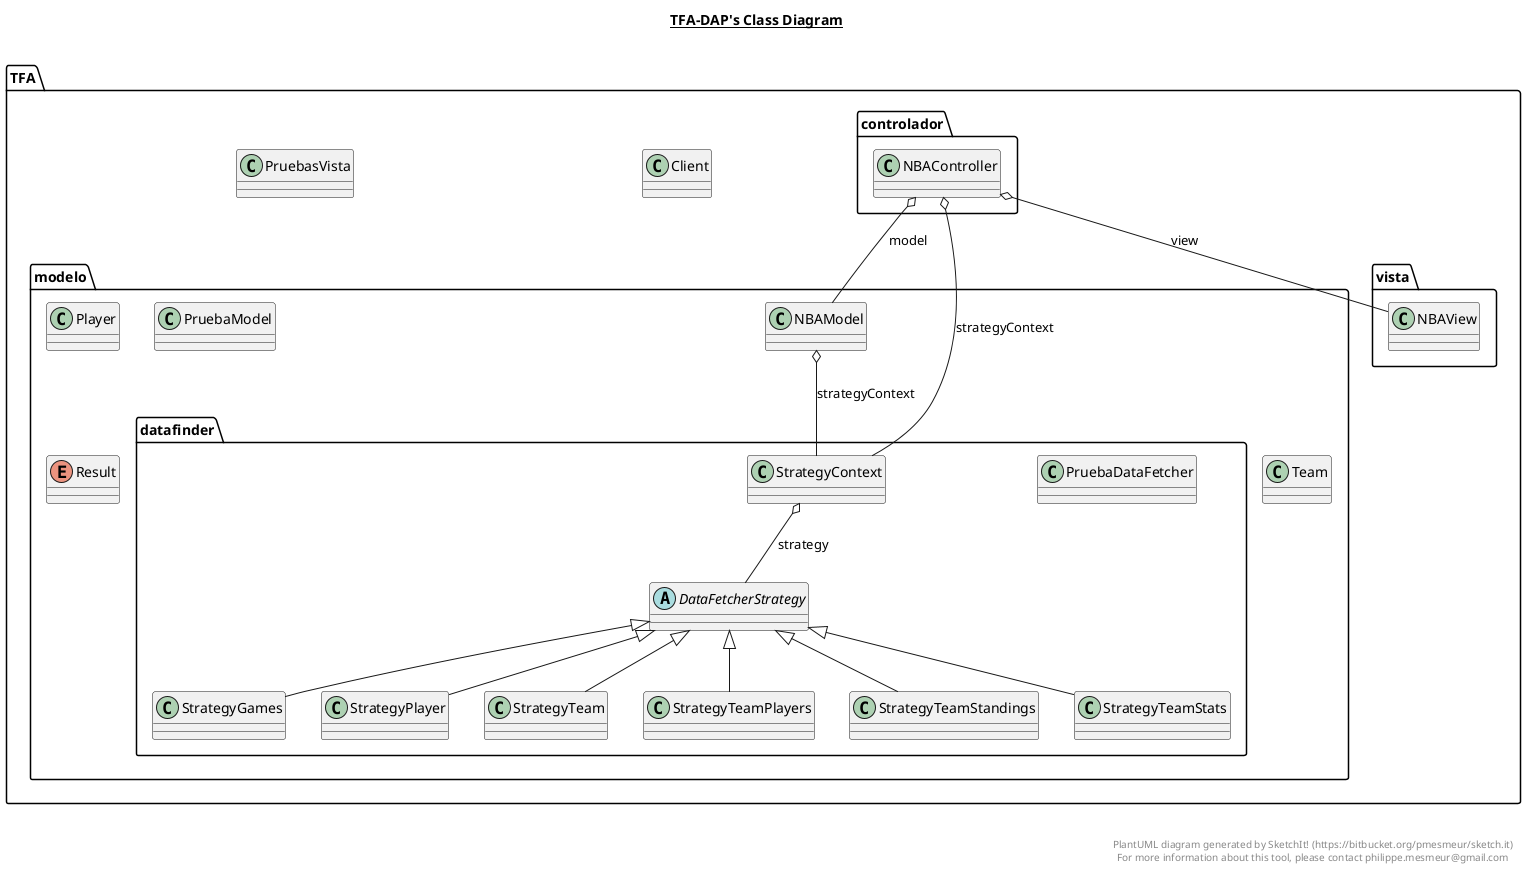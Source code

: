 @startuml

title __TFA-DAP's Class Diagram__\n

  namespace TFA {
    class TFA.Client {
    }
  }
  

  namespace TFA {
    class TFA.PruebasVista {
    }
  }
  

  namespace TFA {
    namespace controlador {
      class TFA.controlador.NBAController {
      }
    }
  }
  

  namespace TFA {
    namespace modelo {
      class TFA.modelo.NBAModel {
      }
    }
  }
  

  namespace TFA {
    namespace modelo {
      class TFA.modelo.Player {
      }
    }
  }
  

  namespace TFA {
    namespace modelo {
      class TFA.modelo.PruebaModel {
      }
    }
  }
  

  namespace TFA {
    namespace modelo {
      enum Result {
      }
    }
  }
  

  namespace TFA {
    namespace modelo {
      class TFA.modelo.Team {
      }
    }
  }
  

  namespace TFA {
    namespace modelo {
      namespace datafinder {
        abstract class TFA.modelo.datafinder.DataFetcherStrategy {
        }
      }
    }
  }
  

  namespace TFA {
    namespace modelo {
      namespace datafinder {
        class TFA.modelo.datafinder.PruebaDataFetcher {
        }
      }
    }
  }
  

  namespace TFA {
    namespace modelo {
      namespace datafinder {
        class TFA.modelo.datafinder.StrategyContext {
        }
      }
    }
  }
  

  namespace TFA {
    namespace modelo {
      namespace datafinder {
        class TFA.modelo.datafinder.StrategyGames {
        }
      }
    }
  }
  

  namespace TFA {
    namespace modelo {
      namespace datafinder {
        class TFA.modelo.datafinder.StrategyPlayer {
        }
      }
    }
  }
  

  namespace TFA {
    namespace modelo {
      namespace datafinder {
        class TFA.modelo.datafinder.StrategyTeam {
        }
      }
    }
  }
  

  namespace TFA {
    namespace modelo {
      namespace datafinder {
        class TFA.modelo.datafinder.StrategyTeamPlayers {
        }
      }
    }
  }
  

  namespace TFA {
    namespace modelo {
      namespace datafinder {
        class TFA.modelo.datafinder.StrategyTeamStandings {
        }
      }
    }
  }
  

  namespace TFA {
    namespace modelo {
      namespace datafinder {
        class TFA.modelo.datafinder.StrategyTeamStats {
        }
      }
    }
  }
  

  namespace TFA {
    namespace vista {
      class TFA.vista.NBAView {
      }
    }
  }
  

  TFA.controlador.NBAController o-- TFA.modelo.NBAModel : model
  TFA.controlador.NBAController o-- TFA.modelo.datafinder.StrategyContext : strategyContext
  TFA.controlador.NBAController o-- TFA.vista.NBAView : view
  TFA.modelo.NBAModel o-- TFA.modelo.datafinder.StrategyContext : strategyContext
  TFA.modelo.datafinder.StrategyContext o-- TFA.modelo.datafinder.DataFetcherStrategy : strategy
  TFA.modelo.datafinder.StrategyGames -up-|> TFA.modelo.datafinder.DataFetcherStrategy
  TFA.modelo.datafinder.StrategyPlayer -up-|> TFA.modelo.datafinder.DataFetcherStrategy
  TFA.modelo.datafinder.StrategyTeam -up-|> TFA.modelo.datafinder.DataFetcherStrategy
  TFA.modelo.datafinder.StrategyTeamPlayers -up-|> TFA.modelo.datafinder.DataFetcherStrategy
  TFA.modelo.datafinder.StrategyTeamStandings -up-|> TFA.modelo.datafinder.DataFetcherStrategy
  TFA.modelo.datafinder.StrategyTeamStats -up-|> TFA.modelo.datafinder.DataFetcherStrategy


right footer


PlantUML diagram generated by SketchIt! (https://bitbucket.org/pmesmeur/sketch.it)
For more information about this tool, please contact philippe.mesmeur@gmail.com
endfooter

@enduml
